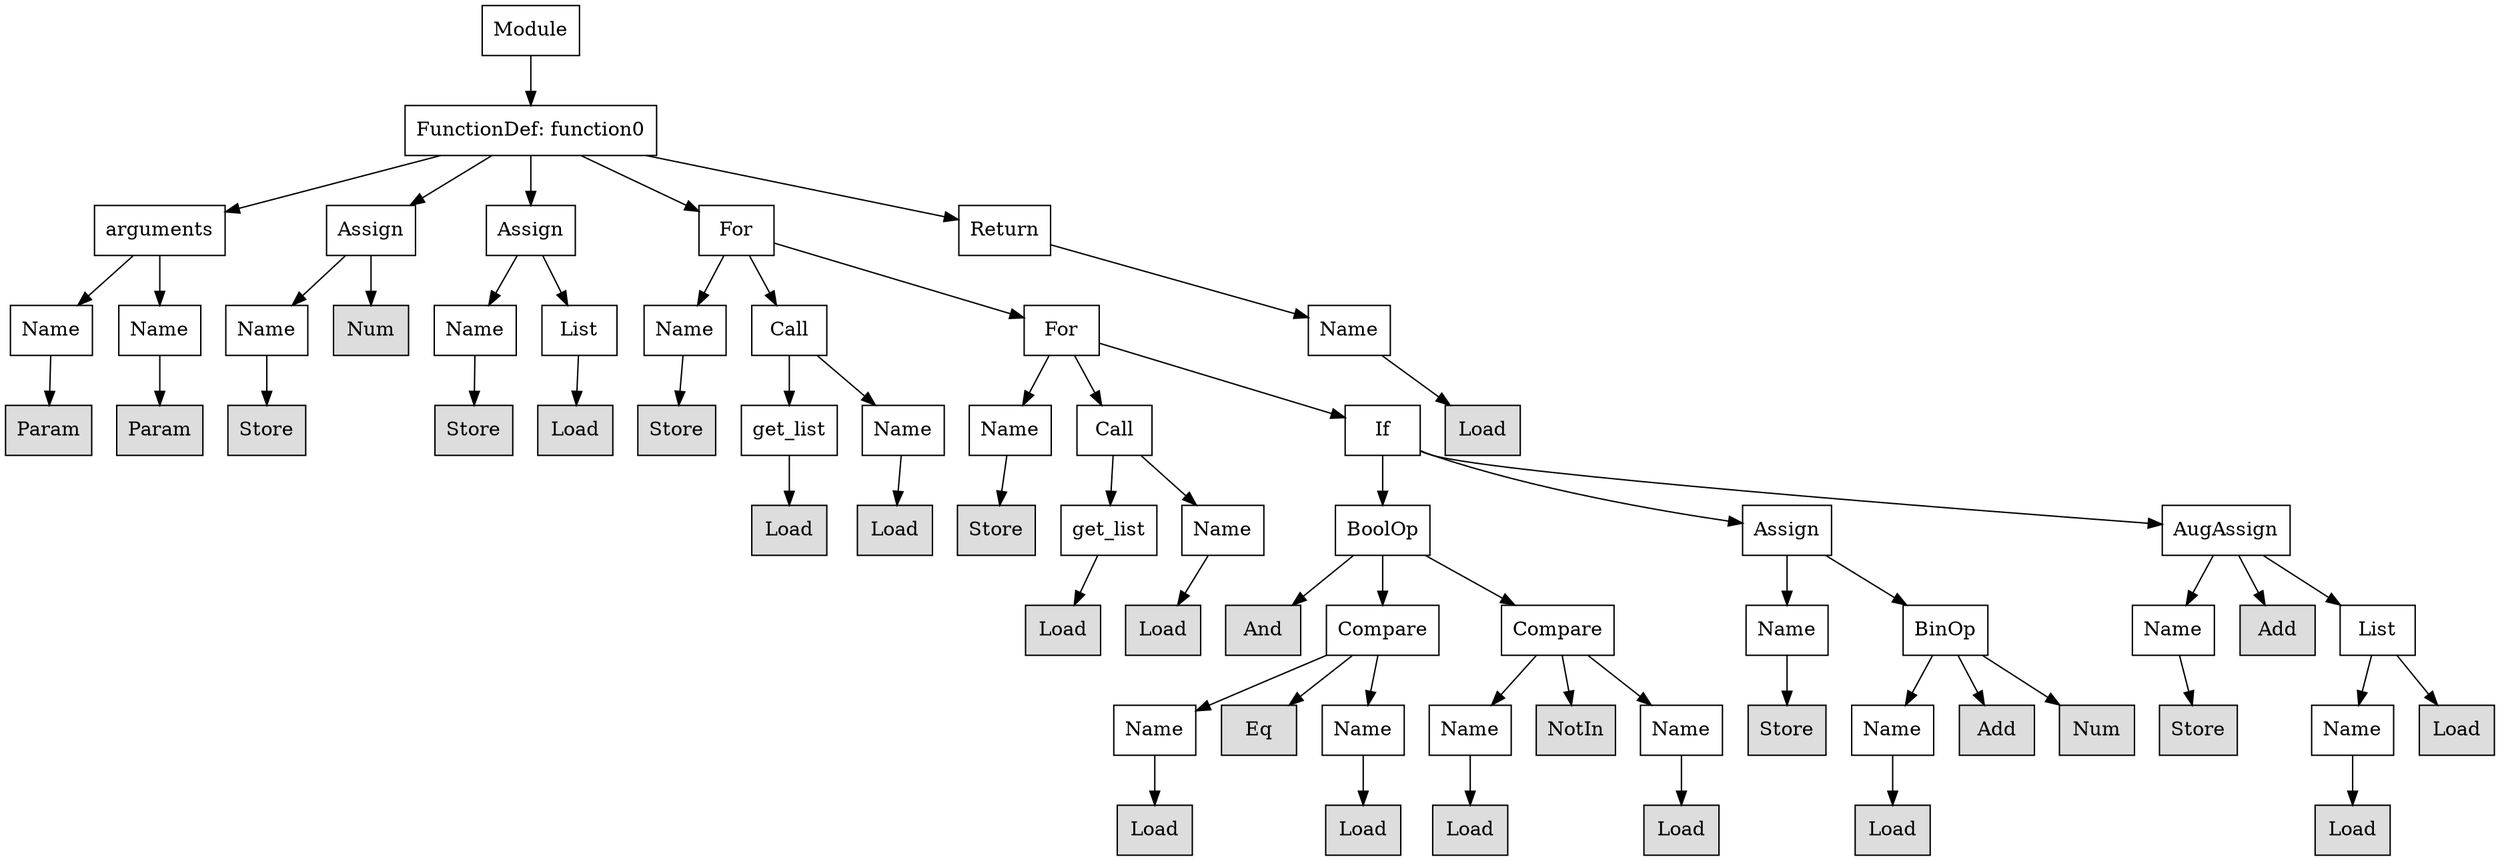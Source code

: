 digraph G {
n0 [shape=rect, label="Module"];
n1 [shape=rect, label="FunctionDef: function0"];
n2 [shape=rect, label="arguments"];
n3 [shape=rect, label="Assign"];
n4 [shape=rect, label="Assign"];
n5 [shape=rect, label="For"];
n6 [shape=rect, label="Return"];
n7 [shape=rect, label="Name"];
n8 [shape=rect, label="Name"];
n9 [shape=rect, label="Name"];
n10 [shape=rect, label="Num" style="filled" fillcolor="#dddddd"];
n11 [shape=rect, label="Name"];
n12 [shape=rect, label="List"];
n13 [shape=rect, label="Name"];
n14 [shape=rect, label="Call"];
n15 [shape=rect, label="For"];
n16 [shape=rect, label="Name"];
n17 [shape=rect, label="Param" style="filled" fillcolor="#dddddd"];
n18 [shape=rect, label="Param" style="filled" fillcolor="#dddddd"];
n19 [shape=rect, label="Store" style="filled" fillcolor="#dddddd"];
n20 [shape=rect, label="Store" style="filled" fillcolor="#dddddd"];
n21 [shape=rect, label="Load" style="filled" fillcolor="#dddddd"];
n22 [shape=rect, label="Store" style="filled" fillcolor="#dddddd"];
n23 [shape=rect, label="get_list"];
n24 [shape=rect, label="Name"];
n25 [shape=rect, label="Name"];
n26 [shape=rect, label="Call"];
n27 [shape=rect, label="If"];
n28 [shape=rect, label="Load" style="filled" fillcolor="#dddddd"];
n29 [shape=rect, label="Load" style="filled" fillcolor="#dddddd"];
n30 [shape=rect, label="Load" style="filled" fillcolor="#dddddd"];
n31 [shape=rect, label="Store" style="filled" fillcolor="#dddddd"];
n32 [shape=rect, label="get_list"];
n33 [shape=rect, label="Name"];
n34 [shape=rect, label="BoolOp"];
n35 [shape=rect, label="Assign"];
n36 [shape=rect, label="AugAssign"];
n37 [shape=rect, label="Load" style="filled" fillcolor="#dddddd"];
n38 [shape=rect, label="Load" style="filled" fillcolor="#dddddd"];
n39 [shape=rect, label="And" style="filled" fillcolor="#dddddd"];
n40 [shape=rect, label="Compare"];
n41 [shape=rect, label="Compare"];
n42 [shape=rect, label="Name"];
n43 [shape=rect, label="BinOp"];
n44 [shape=rect, label="Name"];
n45 [shape=rect, label="Add" style="filled" fillcolor="#dddddd"];
n46 [shape=rect, label="List"];
n47 [shape=rect, label="Name"];
n48 [shape=rect, label="Eq" style="filled" fillcolor="#dddddd"];
n49 [shape=rect, label="Name"];
n50 [shape=rect, label="Name"];
n51 [shape=rect, label="NotIn" style="filled" fillcolor="#dddddd"];
n52 [shape=rect, label="Name"];
n53 [shape=rect, label="Store" style="filled" fillcolor="#dddddd"];
n54 [shape=rect, label="Name"];
n55 [shape=rect, label="Add" style="filled" fillcolor="#dddddd"];
n56 [shape=rect, label="Num" style="filled" fillcolor="#dddddd"];
n57 [shape=rect, label="Store" style="filled" fillcolor="#dddddd"];
n58 [shape=rect, label="Name"];
n59 [shape=rect, label="Load" style="filled" fillcolor="#dddddd"];
n60 [shape=rect, label="Load" style="filled" fillcolor="#dddddd"];
n61 [shape=rect, label="Load" style="filled" fillcolor="#dddddd"];
n62 [shape=rect, label="Load" style="filled" fillcolor="#dddddd"];
n63 [shape=rect, label="Load" style="filled" fillcolor="#dddddd"];
n64 [shape=rect, label="Load" style="filled" fillcolor="#dddddd"];
n65 [shape=rect, label="Load" style="filled" fillcolor="#dddddd"];
n0 -> n1;
n1 -> n2;
n1 -> n3;
n1 -> n4;
n1 -> n5;
n1 -> n6;
n2 -> n7;
n2 -> n8;
n3 -> n9;
n3 -> n10;
n4 -> n11;
n4 -> n12;
n5 -> n13;
n5 -> n14;
n5 -> n15;
n6 -> n16;
n7 -> n17;
n8 -> n18;
n9 -> n19;
n11 -> n20;
n12 -> n21;
n13 -> n22;
n14 -> n23;
n14 -> n24;
n15 -> n25;
n15 -> n26;
n15 -> n27;
n16 -> n28;
n23 -> n29;
n24 -> n30;
n25 -> n31;
n26 -> n32;
n26 -> n33;
n27 -> n34;
n27 -> n35;
n27 -> n36;
n32 -> n37;
n33 -> n38;
n34 -> n39;
n34 -> n40;
n34 -> n41;
n35 -> n42;
n35 -> n43;
n36 -> n44;
n36 -> n45;
n36 -> n46;
n40 -> n47;
n40 -> n48;
n40 -> n49;
n41 -> n50;
n41 -> n51;
n41 -> n52;
n42 -> n53;
n43 -> n54;
n43 -> n55;
n43 -> n56;
n44 -> n57;
n46 -> n58;
n46 -> n59;
n47 -> n60;
n49 -> n61;
n50 -> n62;
n52 -> n63;
n54 -> n64;
n58 -> n65;
}
